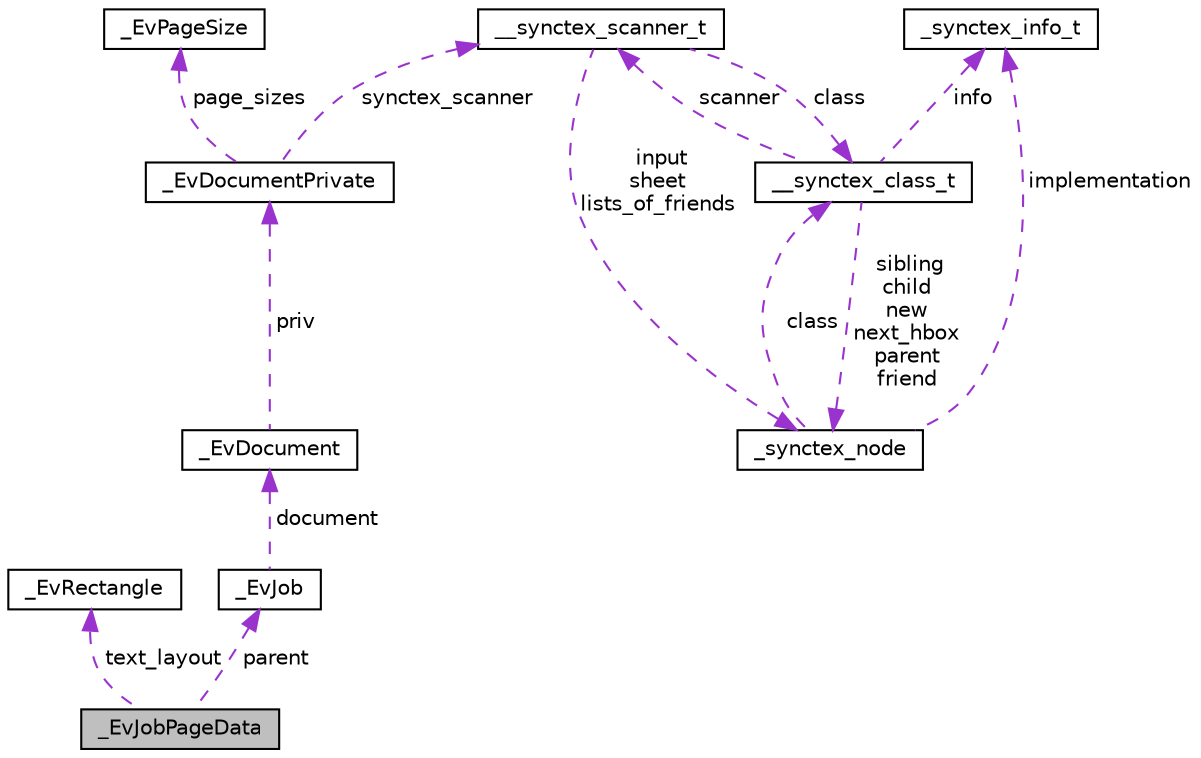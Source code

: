 digraph "_EvJobPageData"
{
  edge [fontname="Helvetica",fontsize="10",labelfontname="Helvetica",labelfontsize="10"];
  node [fontname="Helvetica",fontsize="10",shape=record];
  Node1 [label="_EvJobPageData",height=0.2,width=0.4,color="black", fillcolor="grey75", style="filled" fontcolor="black"];
  Node2 -> Node1 [dir="back",color="darkorchid3",fontsize="10",style="dashed",label=" text_layout" ,fontname="Helvetica"];
  Node2 [label="_EvRectangle",height=0.2,width=0.4,color="black", fillcolor="white", style="filled",URL="$d5/da6/struct__EvRectangle.html"];
  Node3 -> Node1 [dir="back",color="darkorchid3",fontsize="10",style="dashed",label=" parent" ,fontname="Helvetica"];
  Node3 [label="_EvJob",height=0.2,width=0.4,color="black", fillcolor="white", style="filled",URL="$df/d84/struct__EvJob.html"];
  Node4 -> Node3 [dir="back",color="darkorchid3",fontsize="10",style="dashed",label=" document" ,fontname="Helvetica"];
  Node4 [label="_EvDocument",height=0.2,width=0.4,color="black", fillcolor="white", style="filled",URL="$db/d02/struct__EvDocument.html"];
  Node5 -> Node4 [dir="back",color="darkorchid3",fontsize="10",style="dashed",label=" priv" ,fontname="Helvetica"];
  Node5 [label="_EvDocumentPrivate",height=0.2,width=0.4,color="black", fillcolor="white", style="filled",URL="$d6/da7/struct__EvDocumentPrivate.html"];
  Node6 -> Node5 [dir="back",color="darkorchid3",fontsize="10",style="dashed",label=" page_sizes" ,fontname="Helvetica"];
  Node6 [label="_EvPageSize",height=0.2,width=0.4,color="black", fillcolor="white", style="filled",URL="$d8/dec/struct__EvPageSize.html"];
  Node7 -> Node5 [dir="back",color="darkorchid3",fontsize="10",style="dashed",label=" synctex_scanner" ,fontname="Helvetica"];
  Node7 [label="__synctex_scanner_t",height=0.2,width=0.4,color="black", fillcolor="white", style="filled",URL="$d6/ddd/struct____synctex__scanner__t.html"];
  Node8 -> Node7 [dir="back",color="darkorchid3",fontsize="10",style="dashed",label=" input\nsheet\nlists_of_friends" ,fontname="Helvetica"];
  Node8 [label="_synctex_node",height=0.2,width=0.4,color="black", fillcolor="white", style="filled",URL="$dd/d4f/struct__synctex__node.html"];
  Node9 -> Node8 [dir="back",color="darkorchid3",fontsize="10",style="dashed",label=" implementation" ,fontname="Helvetica"];
  Node9 [label="_synctex_info_t",height=0.2,width=0.4,color="black", fillcolor="white", style="filled",URL="$d2/da8/union__synctex__info__t.html"];
  Node10 -> Node8 [dir="back",color="darkorchid3",fontsize="10",style="dashed",label=" class" ,fontname="Helvetica"];
  Node10 [label="__synctex_class_t",height=0.2,width=0.4,color="black", fillcolor="white", style="filled",URL="$d2/dd6/struct____synctex__class__t.html"];
  Node8 -> Node10 [dir="back",color="darkorchid3",fontsize="10",style="dashed",label=" sibling\nchild\nnew\nnext_hbox\nparent\nfriend" ,fontname="Helvetica"];
  Node9 -> Node10 [dir="back",color="darkorchid3",fontsize="10",style="dashed",label=" info" ,fontname="Helvetica"];
  Node7 -> Node10 [dir="back",color="darkorchid3",fontsize="10",style="dashed",label=" scanner" ,fontname="Helvetica"];
  Node10 -> Node7 [dir="back",color="darkorchid3",fontsize="10",style="dashed",label=" class" ,fontname="Helvetica"];
}
